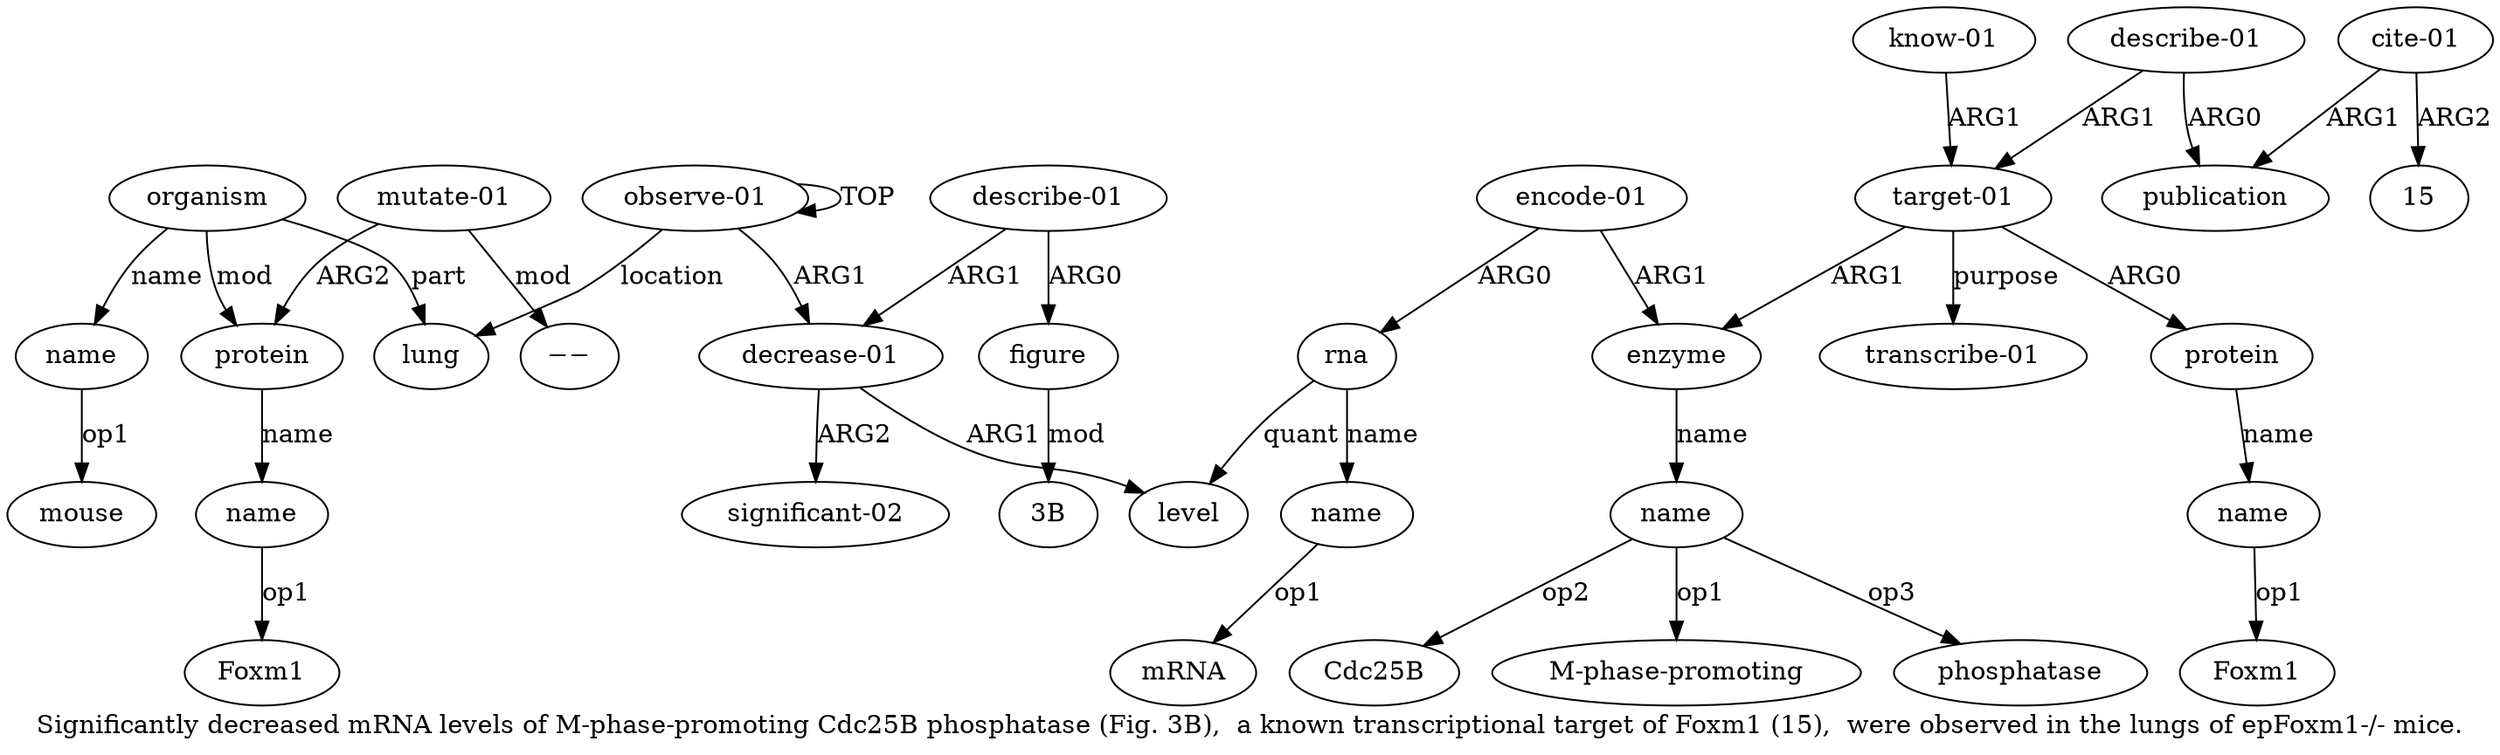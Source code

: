 digraph  {
	graph [label="Significantly decreased mRNA levels of M-phase-promoting Cdc25B phosphatase (Fig. 3B),  a known transcriptional target of Foxm1 (\
15),  were observed in the lungs of epFoxm1-/- mice."];
	node [label="\N"];
	a20	 [color=black,
		gold_ind=20,
		gold_label=organism,
		label=organism,
		test_ind=20,
		test_label=organism];
	a21	 [color=black,
		gold_ind=21,
		gold_label=name,
		label=name,
		test_ind=21,
		test_label=name];
	a20 -> a21 [key=0,
	color=black,
	gold_label=name,
	label=name,
	test_label=name];
a22 [color=black,
	gold_ind=22,
	gold_label=protein,
	label=protein,
	test_ind=22,
	test_label=protein];
a20 -> a22 [key=0,
color=black,
gold_label=mod,
label=mod,
test_label=mod];
a19 [color=black,
gold_ind=19,
gold_label=lung,
label=lung,
test_ind=19,
test_label=lung];
a20 -> a19 [key=0,
color=black,
gold_label=part,
label=part,
test_label=part];
"a21 mouse" [color=black,
gold_ind=-1,
gold_label=mouse,
label=mouse,
test_ind=-1,
test_label=mouse];
a21 -> "a21 mouse" [key=0,
color=black,
gold_label=op1,
label=op1,
test_label=op1];
a23 [color=black,
gold_ind=23,
gold_label=name,
label=name,
test_ind=23,
test_label=name];
a22 -> a23 [key=0,
color=black,
gold_label=name,
label=name,
test_label=name];
"a23 Foxm1" [color=black,
gold_ind=-1,
gold_label=Foxm1,
label=Foxm1,
test_ind=-1,
test_label=Foxm1];
a23 -> "a23 Foxm1" [key=0,
color=black,
gold_label=op1,
label=op1,
test_label=op1];
a24 [color=black,
gold_ind=24,
gold_label="mutate-01",
label="mutate-01",
test_ind=24,
test_label="mutate-01"];
a24 -> a22 [key=0,
color=black,
gold_label=ARG2,
label=ARG2,
test_label=ARG2];
"a24 −−" [color=black,
gold_ind=-1,
gold_label=−−,
label=−−,
test_ind=-1,
test_label=−−];
a24 -> "a24 −−" [key=0,
color=black,
gold_label=mod,
label=mod,
test_label=mod];
"a18 3B" [color=black,
gold_ind=-1,
gold_label="3B",
label="3B",
test_ind=-1,
test_label="3B"];
"a7 phosphatase" [color=black,
gold_ind=-1,
gold_label=phosphatase,
label=phosphatase,
test_ind=-1,
test_label=phosphatase];
"a7 Cdc25B" [color=black,
gold_ind=-1,
gold_label=Cdc25B,
label=Cdc25B,
test_ind=-1,
test_label=Cdc25B];
"a15 15" [color=black,
gold_ind=-1,
gold_label=15,
label=15,
test_ind=-1,
test_label=15];
a15 [color=black,
gold_ind=15,
gold_label="cite-01",
label="cite-01",
test_ind=15,
test_label="cite-01"];
a15 -> "a15 15" [key=0,
color=black,
gold_label=ARG2,
label=ARG2,
test_label=ARG2];
a14 [color=black,
gold_ind=14,
gold_label=publication,
label=publication,
test_ind=14,
test_label=publication];
a15 -> a14 [key=0,
color=black,
gold_label=ARG1,
label=ARG1,
test_label=ARG1];
a17 [color=black,
gold_ind=17,
gold_label="describe-01",
label="describe-01",
test_ind=17,
test_label="describe-01"];
a18 [color=black,
gold_ind=18,
gold_label=figure,
label=figure,
test_ind=18,
test_label=figure];
a17 -> a18 [key=0,
color=black,
gold_label=ARG0,
label=ARG0,
test_label=ARG0];
a1 [color=black,
gold_ind=1,
gold_label="decrease-01",
label="decrease-01",
test_ind=1,
test_label="decrease-01"];
a17 -> a1 [key=0,
color=black,
gold_label=ARG1,
label=ARG1,
test_label=ARG1];
a16 [color=black,
gold_ind=16,
gold_label="significant-02",
label="significant-02",
test_ind=16,
test_label="significant-02"];
a11 [color=black,
gold_ind=11,
gold_label="know-01",
label="know-01",
test_ind=11,
test_label="know-01"];
a8 [color=black,
gold_ind=8,
gold_label="target-01",
label="target-01",
test_ind=8,
test_label="target-01"];
a11 -> a8 [key=0,
color=black,
gold_label=ARG1,
label=ARG1,
test_label=ARG1];
a10 [color=black,
gold_ind=10,
gold_label=name,
label=name,
test_ind=10,
test_label=name];
"a10 Foxm1" [color=black,
gold_ind=-1,
gold_label=Foxm1,
label=Foxm1,
test_ind=-1,
test_label=Foxm1];
a10 -> "a10 Foxm1" [key=0,
color=black,
gold_label=op1,
label=op1,
test_label=op1];
a13 [color=black,
gold_ind=13,
gold_label="describe-01",
label="describe-01",
test_ind=13,
test_label="describe-01"];
a13 -> a14 [key=0,
color=black,
gold_label=ARG0,
label=ARG0,
test_label=ARG0];
a13 -> a8 [key=0,
color=black,
gold_label=ARG1,
label=ARG1,
test_label=ARG1];
a12 [color=black,
gold_ind=12,
gold_label="transcribe-01",
label="transcribe-01",
test_ind=12,
test_label="transcribe-01"];
a18 -> "a18 3B" [key=0,
color=black,
gold_label=mod,
label=mod,
test_label=mod];
a1 -> a16 [key=0,
color=black,
gold_label=ARG2,
label=ARG2,
test_label=ARG2];
a2 [color=black,
gold_ind=2,
gold_label=level,
label=level,
test_ind=2,
test_label=level];
a1 -> a2 [key=0,
color=black,
gold_label=ARG1,
label=ARG1,
test_label=ARG1];
a0 [color=black,
gold_ind=0,
gold_label="observe-01",
label="observe-01",
test_ind=0,
test_label="observe-01"];
a0 -> a19 [key=0,
color=black,
gold_label=location,
label=location,
test_label=location];
a0 -> a1 [key=0,
color=black,
gold_label=ARG1,
label=ARG1,
test_label=ARG1];
a0 -> a0 [key=0,
color=black,
gold_label=TOP,
label=TOP,
test_label=TOP];
a3 [color=black,
gold_ind=3,
gold_label=rna,
label=rna,
test_ind=3,
test_label=rna];
a3 -> a2 [key=0,
color=black,
gold_label=quant,
label=quant,
test_label=quant];
a4 [color=black,
gold_ind=4,
gold_label=name,
label=name,
test_ind=4,
test_label=name];
a3 -> a4 [key=0,
color=black,
gold_label=name,
label=name,
test_label=name];
a5 [color=black,
gold_ind=5,
gold_label="encode-01",
label="encode-01",
test_ind=5,
test_label="encode-01"];
a5 -> a3 [key=0,
color=black,
gold_label=ARG0,
label=ARG0,
test_label=ARG0];
a6 [color=black,
gold_ind=6,
gold_label=enzyme,
label=enzyme,
test_ind=6,
test_label=enzyme];
a5 -> a6 [key=0,
color=black,
gold_label=ARG1,
label=ARG1,
test_label=ARG1];
"a4 mRNA" [color=black,
gold_ind=-1,
gold_label=mRNA,
label=mRNA,
test_ind=-1,
test_label=mRNA];
a4 -> "a4 mRNA" [key=0,
color=black,
gold_label=op1,
label=op1,
test_label=op1];
a7 [color=black,
gold_ind=7,
gold_label=name,
label=name,
test_ind=7,
test_label=name];
a7 -> "a7 phosphatase" [key=0,
color=black,
gold_label=op3,
label=op3,
test_label=op3];
a7 -> "a7 Cdc25B" [key=0,
color=black,
gold_label=op2,
label=op2,
test_label=op2];
"a7 M-phase-promoting" [color=black,
gold_ind=-1,
gold_label="M-phase-promoting",
label="M-phase-promoting",
test_ind=-1,
test_label="M-phase-promoting"];
a7 -> "a7 M-phase-promoting" [key=0,
color=black,
gold_label=op1,
label=op1,
test_label=op1];
a6 -> a7 [key=0,
color=black,
gold_label=name,
label=name,
test_label=name];
a9 [color=black,
gold_ind=9,
gold_label=protein,
label=protein,
test_ind=9,
test_label=protein];
a9 -> a10 [key=0,
color=black,
gold_label=name,
label=name,
test_label=name];
a8 -> a12 [key=0,
color=black,
gold_label=purpose,
label=purpose,
test_label=purpose];
a8 -> a6 [key=0,
color=black,
gold_label=ARG1,
label=ARG1,
test_label=ARG1];
a8 -> a9 [key=0,
color=black,
gold_label=ARG0,
label=ARG0,
test_label=ARG0];
}
